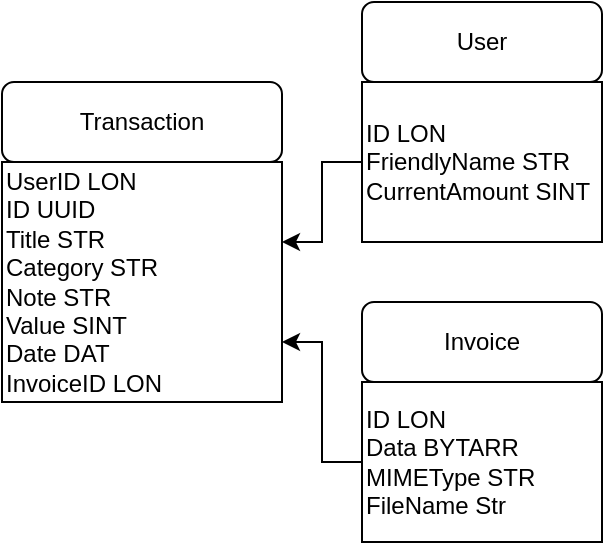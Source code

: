 <mxfile version="17.4.2" type="device"><diagram name="Page-1" id="efa7a0a1-bf9b-a30e-e6df-94a7791c09e9"><mxGraphModel dx="1295" dy="284" grid="1" gridSize="10" guides="1" tooltips="1" connect="1" arrows="1" fold="1" page="1" pageScale="1" pageWidth="826" pageHeight="1169" background="none" math="0" shadow="0"><root><mxCell id="0"/><mxCell id="1" parent="0"/><mxCell id="Rkby0DS9EQlNtQzFKZZo-123" value="" style="group" vertex="1" connectable="0" parent="1"><mxGeometry x="-620" y="40" width="120" height="120" as="geometry"/></mxCell><mxCell id="Rkby0DS9EQlNtQzFKZZo-121" value="&lt;span&gt;ID LON&lt;/span&gt;&lt;br&gt;&lt;span&gt;FriendlyName STR&lt;br&gt;CurrentAmount SINT&lt;br&gt;&lt;/span&gt;" style="rounded=0;whiteSpace=wrap;html=1;strokeColor=default;align=left;" vertex="1" parent="Rkby0DS9EQlNtQzFKZZo-123"><mxGeometry y="40" width="120" height="80" as="geometry"/></mxCell><mxCell id="Rkby0DS9EQlNtQzFKZZo-122" value="User" style="rounded=1;whiteSpace=wrap;html=1;strokeColor=default;" vertex="1" parent="Rkby0DS9EQlNtQzFKZZo-123"><mxGeometry width="120" height="40" as="geometry"/></mxCell><mxCell id="Rkby0DS9EQlNtQzFKZZo-128" value="" style="group" vertex="1" connectable="0" parent="1"><mxGeometry x="-800" y="80" width="140" height="160" as="geometry"/></mxCell><mxCell id="Rkby0DS9EQlNtQzFKZZo-129" value="&lt;span&gt;UserID LON&lt;br&gt;ID UUID&lt;br&gt;Title STR&lt;/span&gt;&lt;br&gt;&lt;span&gt;Category STR&lt;br&gt;Note STR&lt;/span&gt;&lt;br&gt;&lt;span&gt;Value SINT&lt;/span&gt;&lt;span&gt;&lt;br&gt;Date DAT&lt;br&gt;InvoiceID LON&amp;nbsp;&lt;br&gt;&lt;/span&gt;" style="rounded=0;whiteSpace=wrap;html=1;strokeColor=default;align=left;" vertex="1" parent="Rkby0DS9EQlNtQzFKZZo-128"><mxGeometry y="40" width="140" height="120" as="geometry"/></mxCell><mxCell id="Rkby0DS9EQlNtQzFKZZo-130" value="Transaction" style="rounded=1;whiteSpace=wrap;html=1;strokeColor=default;" vertex="1" parent="Rkby0DS9EQlNtQzFKZZo-128"><mxGeometry width="140" height="40" as="geometry"/></mxCell><mxCell id="Rkby0DS9EQlNtQzFKZZo-145" value="" style="group" vertex="1" connectable="0" parent="1"><mxGeometry x="-620" y="190" width="120" height="120" as="geometry"/></mxCell><mxCell id="Rkby0DS9EQlNtQzFKZZo-146" value="&lt;span&gt;ID LON&lt;br&gt;Data BYTARR&lt;br&gt;MIMEType STR&lt;br&gt;FileName Str&lt;br&gt;&lt;/span&gt;" style="rounded=0;whiteSpace=wrap;html=1;strokeColor=default;align=left;" vertex="1" parent="Rkby0DS9EQlNtQzFKZZo-145"><mxGeometry y="40" width="120" height="80" as="geometry"/></mxCell><mxCell id="Rkby0DS9EQlNtQzFKZZo-147" value="Invoice" style="rounded=1;whiteSpace=wrap;html=1;strokeColor=default;" vertex="1" parent="Rkby0DS9EQlNtQzFKZZo-145"><mxGeometry width="120" height="40" as="geometry"/></mxCell><mxCell id="Rkby0DS9EQlNtQzFKZZo-149" style="edgeStyle=orthogonalEdgeStyle;rounded=0;orthogonalLoop=1;jettySize=auto;html=1;exitX=0;exitY=0.5;exitDx=0;exitDy=0;entryX=1;entryY=0.75;entryDx=0;entryDy=0;" edge="1" parent="1" source="Rkby0DS9EQlNtQzFKZZo-146" target="Rkby0DS9EQlNtQzFKZZo-129"><mxGeometry relative="1" as="geometry"/></mxCell><mxCell id="Rkby0DS9EQlNtQzFKZZo-151" style="edgeStyle=orthogonalEdgeStyle;rounded=0;orthogonalLoop=1;jettySize=auto;html=1;exitX=0;exitY=0.5;exitDx=0;exitDy=0;entryX=1;entryY=0.333;entryDx=0;entryDy=0;entryPerimeter=0;" edge="1" parent="1" source="Rkby0DS9EQlNtQzFKZZo-121" target="Rkby0DS9EQlNtQzFKZZo-129"><mxGeometry relative="1" as="geometry"/></mxCell></root></mxGraphModel></diagram></mxfile>